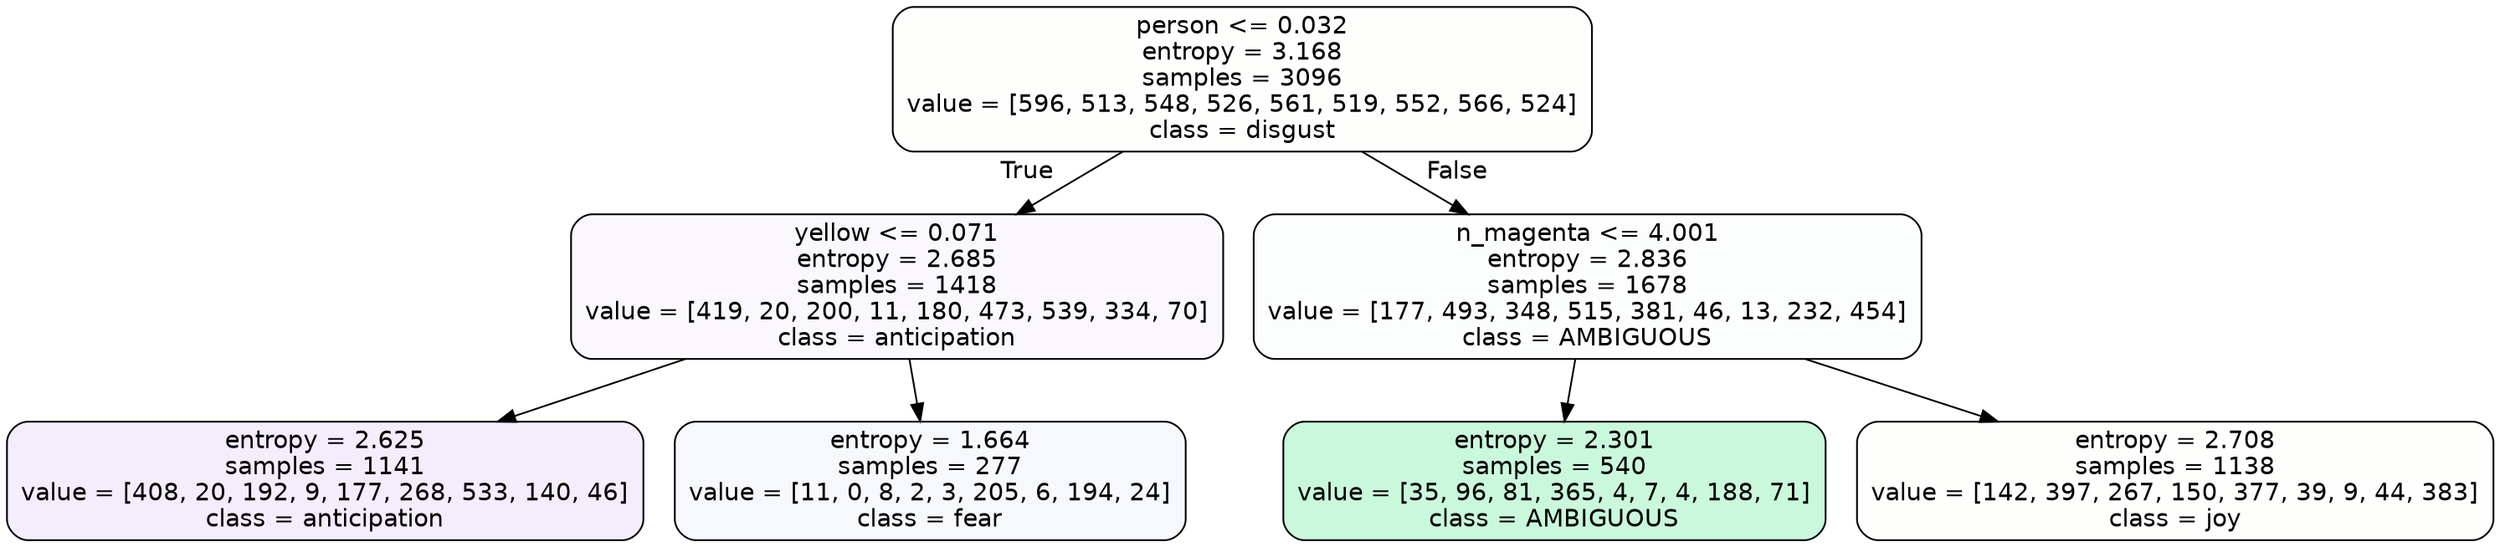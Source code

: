 digraph Tree {
node [shape=box, style="filled, rounded", color="black", fontname=helvetica] ;
edge [fontname=helvetica] ;
0 [label="person <= 0.032\nentropy = 3.168\nsamples = 3096\nvalue = [596, 513, 548, 526, 561, 519, 552, 566, 524]\nclass = disgust", fillcolor="#e5813902"] ;
1 [label="yellow <= 0.071\nentropy = 2.685\nsamples = 1418\nvalue = [419, 20, 200, 11, 180, 473, 539, 334, 70]\nclass = anticipation", fillcolor="#8139e509"] ;
0 -> 1 [labeldistance=2.5, labelangle=45, headlabel="True"] ;
2 [label="entropy = 2.625\nsamples = 1141\nvalue = [408, 20, 192, 9, 177, 268, 533, 140, 46]\nclass = anticipation", fillcolor="#8139e517"] ;
1 -> 2 ;
3 [label="entropy = 1.664\nsamples = 277\nvalue = [11, 0, 8, 2, 3, 205, 6, 194, 24]\nclass = fear", fillcolor="#3964e50b"] ;
1 -> 3 ;
4 [label="n_magenta <= 4.001\nentropy = 2.836\nsamples = 1678\nvalue = [177, 493, 348, 515, 381, 46, 13, 232, 454]\nclass = AMBIGUOUS", fillcolor="#39e58103"] ;
0 -> 4 [labeldistance=2.5, labelangle=-45, headlabel="False"] ;
5 [label="entropy = 2.301\nsamples = 540\nvalue = [35, 96, 81, 365, 4, 7, 4, 188, 71]\nclass = AMBIGUOUS", fillcolor="#39e58144"] ;
4 -> 5 ;
6 [label="entropy = 2.708\nsamples = 1138\nvalue = [142, 397, 267, 150, 377, 39, 9, 44, 383]\nclass = joy", fillcolor="#d7e53903"] ;
4 -> 6 ;
}